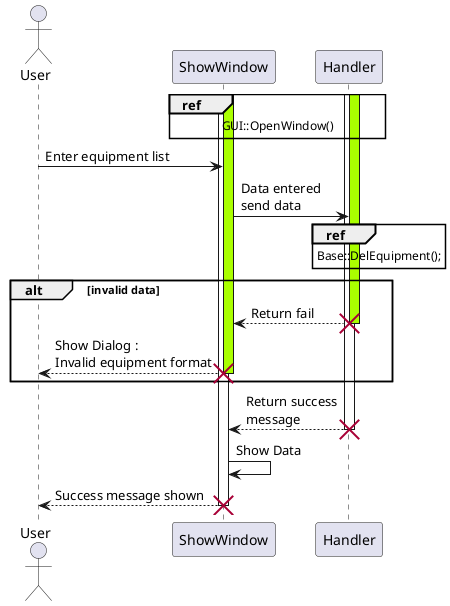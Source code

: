 @startuml
actor User


ref over ShowWindow, Handler: GUI::OpenWindow()
activate ShowWindow
activate ShowWindow #aaff00

activate Handler
activate Handler #aaff00

User -> ShowWindow : Enter equipment list
ShowWindow -> Handler: Data entered\nsend data
ref over Handler : Base::DelEquipment();
alt invalid data
Handler --> ShowWindow : Return fail
destroy Handler
ShowWindow --> User : Show Dialog :\nInvalid equipment format 
destroy ShowWindow
end

Handler --> ShowWindow : Return success\nmessage
destroy Handler
ShowWindow -> ShowWindow : Show Data
ShowWindow --> User : Success message shown
destroy ShowWindow
@enduml